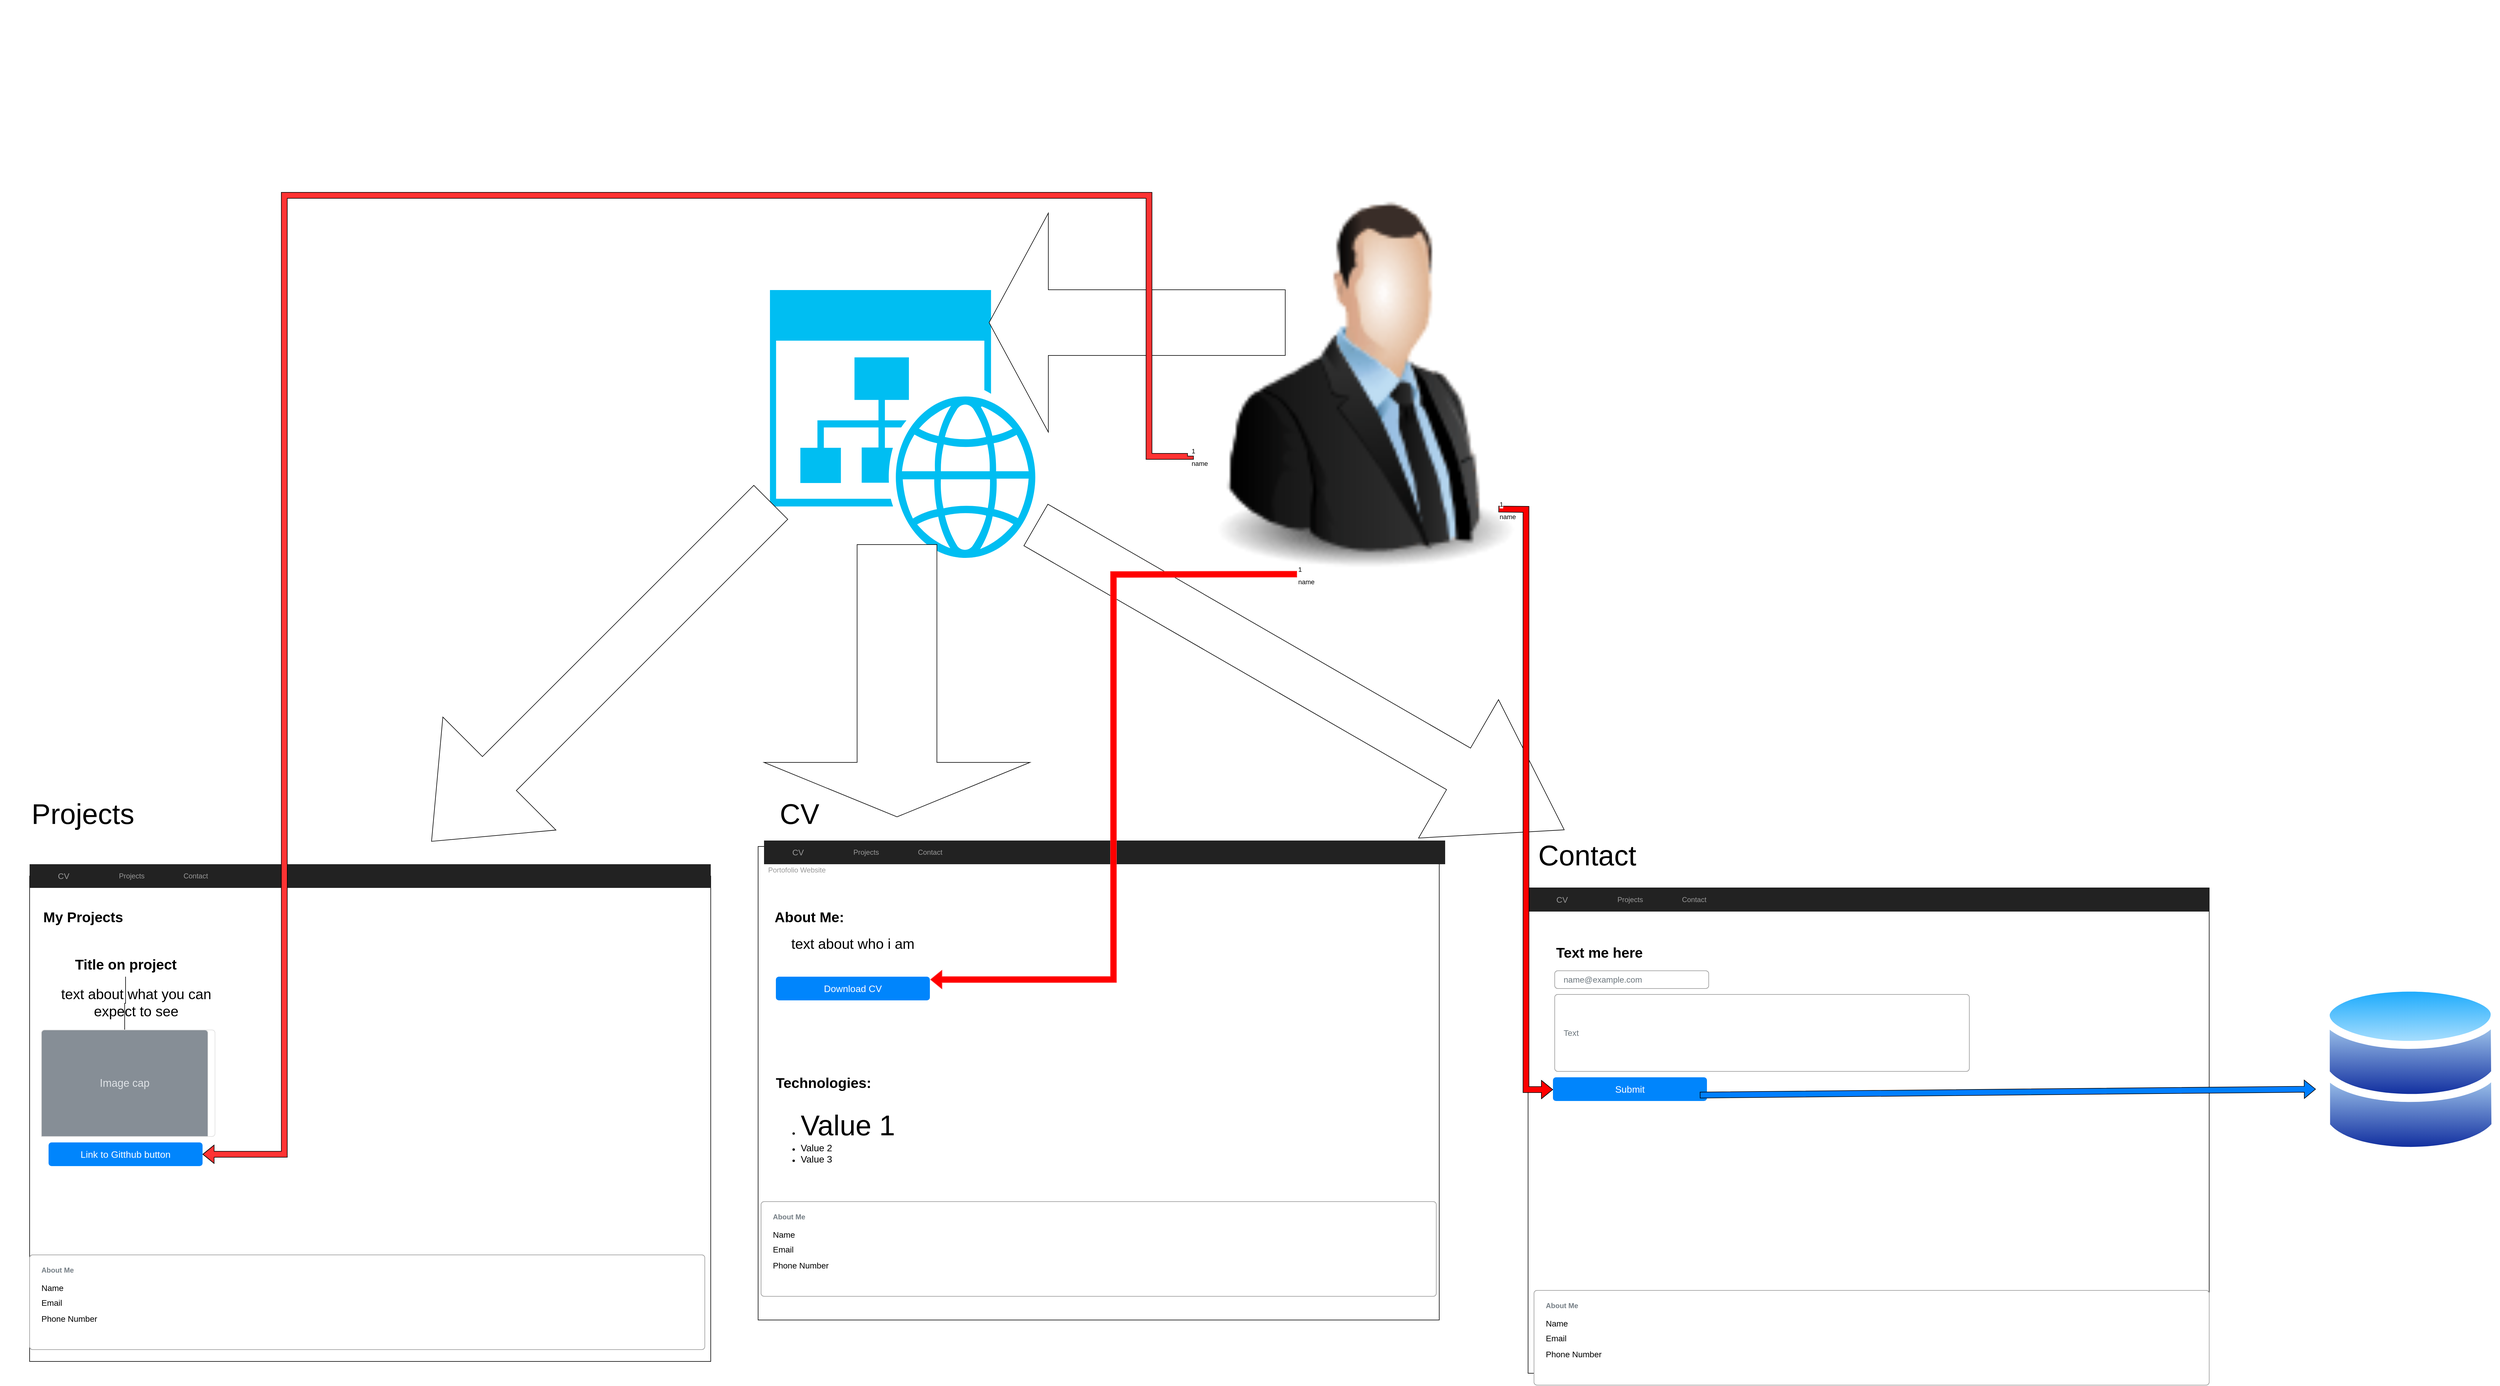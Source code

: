 <mxfile version="21.3.8" type="device">
  <diagram name="Page-1" id="c9db0220-8083-56f3-ca83-edcdcd058819">
    <mxGraphModel dx="3768" dy="2294.5" grid="1" gridSize="10" guides="1" tooltips="1" connect="1" arrows="1" fold="1" page="1" pageScale="1.5" pageWidth="826" pageHeight="1169" background="none" math="0" shadow="0">
      <root>
        <mxCell id="0" style=";html=1;" />
        <mxCell id="1" style=";html=1;" parent="0" />
        <mxCell id="NfVaeuEVOnXurqEGzzM7-4" value="" style="rounded=0;whiteSpace=wrap;html=1;" parent="1" vertex="1">
          <mxGeometry x="30" y="100" width="1150" height="800" as="geometry" />
        </mxCell>
        <mxCell id="3d76a8aef4d5c911-1" value="" style="html=1;shadow=0;dashed=0;shape=mxgraph.bootstrap.rect;fillColor=#222222;strokeColor=none;whiteSpace=wrap;rounded=0;fontSize=12;fontColor=#000000;align=center;" parent="1" vertex="1">
          <mxGeometry x="40" y="90" width="1150" height="40" as="geometry" />
        </mxCell>
        <mxCell id="3d76a8aef4d5c911-2" value="CV" style="html=1;shadow=0;dashed=0;fillColor=none;strokeColor=none;shape=mxgraph.bootstrap.rect;fontColor=#999999;fontSize=14;whiteSpace=wrap;" parent="3d76a8aef4d5c911-1" vertex="1">
          <mxGeometry width="115" height="40" as="geometry" />
        </mxCell>
        <mxCell id="3d76a8aef4d5c911-7" value="Projects" style="html=1;shadow=0;dashed=0;fillColor=none;strokeColor=none;shape=mxgraph.bootstrap.rect;fontColor=#999999;whiteSpace=wrap;" parent="3d76a8aef4d5c911-1" vertex="1">
          <mxGeometry x="115" width="115" height="40" as="geometry" />
        </mxCell>
        <mxCell id="3d76a8aef4d5c911-10" value="Contact" style="html=1;shadow=0;dashed=0;fillColor=none;strokeColor=none;shape=mxgraph.bootstrap.rect;fontColor=#999999;whiteSpace=wrap;" parent="3d76a8aef4d5c911-1" vertex="1">
          <mxGeometry x="229.995" width="100.625" height="40" as="geometry" />
        </mxCell>
        <mxCell id="3d76a8aef4d5c911-17" value="Portofolio Website" style="html=1;shadow=0;dashed=0;shape=mxgraph.bootstrap.rect;strokeColor=none;fillColor=none;fontColor=#999999;align=left;spacingLeft=5;whiteSpace=wrap;rounded=0;" parent="1" vertex="1">
          <mxGeometry x="40" y="130" width="200" height="20" as="geometry" />
        </mxCell>
        <mxCell id="NfVaeuEVOnXurqEGzzM7-2" value="About Me:" style="text;strokeColor=none;fillColor=none;html=1;fontSize=24;fontStyle=1;verticalAlign=middle;align=center;" parent="1" vertex="1">
          <mxGeometry x="60" y="200" width="112" height="40" as="geometry" />
        </mxCell>
        <mxCell id="NfVaeuEVOnXurqEGzzM7-3" value="Technologies:" style="text;strokeColor=none;fillColor=none;html=1;fontSize=24;fontStyle=1;verticalAlign=middle;align=center;" parent="1" vertex="1">
          <mxGeometry x="84" y="480" width="112" height="40" as="geometry" />
        </mxCell>
        <mxCell id="NfVaeuEVOnXurqEGzzM7-13" value="" style="html=1;shadow=0;dashed=0;shape=mxgraph.bootstrap.rrect;rSize=5;fillColor=#ffffff;strokeColor=#999999;" parent="1" vertex="1">
          <mxGeometry x="35" y="700" width="1140" height="160" as="geometry" />
        </mxCell>
        <mxCell id="NfVaeuEVOnXurqEGzzM7-14" value="About Me" style="fillColor=none;strokeColor=none;align=left;spacing=20;fontSize=12;fontColor=#757E85;fontStyle=1;" parent="NfVaeuEVOnXurqEGzzM7-13" vertex="1">
          <mxGeometry width="140" height="30" relative="1" as="geometry">
            <mxPoint y="10" as="offset" />
          </mxGeometry>
        </mxCell>
        <mxCell id="NfVaeuEVOnXurqEGzzM7-15" value="Name" style="fillColor=none;strokeColor=none;align=left;spacing=20;fontSize=14;" parent="NfVaeuEVOnXurqEGzzM7-13" vertex="1">
          <mxGeometry width="140" height="30" relative="1" as="geometry">
            <mxPoint y="40" as="offset" />
          </mxGeometry>
        </mxCell>
        <mxCell id="NfVaeuEVOnXurqEGzzM7-16" value="Phone Number" style="fillColor=none;strokeColor=none;align=left;spacing=20;fontSize=14;" parent="NfVaeuEVOnXurqEGzzM7-13" vertex="1">
          <mxGeometry width="170" height="30" relative="1" as="geometry">
            <mxPoint y="92" as="offset" />
          </mxGeometry>
        </mxCell>
        <mxCell id="NfVaeuEVOnXurqEGzzM7-17" value="Email" style="fillColor=none;strokeColor=none;align=left;spacing=20;fontSize=14;" parent="NfVaeuEVOnXurqEGzzM7-13" vertex="1">
          <mxGeometry width="140" height="30" relative="1" as="geometry">
            <mxPoint y="65" as="offset" />
          </mxGeometry>
        </mxCell>
        <mxCell id="NfVaeuEVOnXurqEGzzM7-18" value="&lt;font style=&quot;font-size: 48px;&quot;&gt;CV&lt;/font&gt;" style="text;html=1;strokeColor=none;fillColor=none;align=center;verticalAlign=middle;whiteSpace=wrap;rounded=0;" parent="1" vertex="1">
          <mxGeometry x="-40" y="30" width="280" height="30" as="geometry" />
        </mxCell>
        <mxCell id="NfVaeuEVOnXurqEGzzM7-19" value="" style="rounded=0;whiteSpace=wrap;html=1;" parent="1" vertex="1">
          <mxGeometry x="-1200" y="150" width="1150" height="820" as="geometry" />
        </mxCell>
        <mxCell id="NfVaeuEVOnXurqEGzzM7-20" value="" style="html=1;shadow=0;dashed=0;shape=mxgraph.bootstrap.rrect;rSize=5;fillColor=#ffffff;strokeColor=#999999;" parent="1" vertex="1">
          <mxGeometry x="-1200" y="790" width="1140" height="160" as="geometry" />
        </mxCell>
        <mxCell id="NfVaeuEVOnXurqEGzzM7-21" value="About Me" style="fillColor=none;strokeColor=none;align=left;spacing=20;fontSize=12;fontColor=#757E85;fontStyle=1;" parent="NfVaeuEVOnXurqEGzzM7-20" vertex="1">
          <mxGeometry width="140" height="30" relative="1" as="geometry">
            <mxPoint y="10" as="offset" />
          </mxGeometry>
        </mxCell>
        <mxCell id="NfVaeuEVOnXurqEGzzM7-22" value="Name" style="fillColor=none;strokeColor=none;align=left;spacing=20;fontSize=14;" parent="NfVaeuEVOnXurqEGzzM7-20" vertex="1">
          <mxGeometry width="140" height="30" relative="1" as="geometry">
            <mxPoint y="40" as="offset" />
          </mxGeometry>
        </mxCell>
        <mxCell id="NfVaeuEVOnXurqEGzzM7-23" value="Phone Number" style="fillColor=none;strokeColor=none;align=left;spacing=20;fontSize=14;" parent="NfVaeuEVOnXurqEGzzM7-20" vertex="1">
          <mxGeometry width="170" height="30" relative="1" as="geometry">
            <mxPoint y="92" as="offset" />
          </mxGeometry>
        </mxCell>
        <mxCell id="NfVaeuEVOnXurqEGzzM7-24" value="Email" style="fillColor=none;strokeColor=none;align=left;spacing=20;fontSize=14;" parent="NfVaeuEVOnXurqEGzzM7-20" vertex="1">
          <mxGeometry width="140" height="30" relative="1" as="geometry">
            <mxPoint y="65" as="offset" />
          </mxGeometry>
        </mxCell>
        <mxCell id="NfVaeuEVOnXurqEGzzM7-25" value="" style="html=1;shadow=0;dashed=0;shape=mxgraph.bootstrap.rect;fillColor=#222222;strokeColor=none;whiteSpace=wrap;rounded=0;fontSize=12;fontColor=#000000;align=center;" parent="1" vertex="1">
          <mxGeometry x="-1200" y="130" width="1150" height="40" as="geometry" />
        </mxCell>
        <mxCell id="NfVaeuEVOnXurqEGzzM7-26" value="CV" style="html=1;shadow=0;dashed=0;fillColor=none;strokeColor=none;shape=mxgraph.bootstrap.rect;fontColor=#999999;fontSize=14;whiteSpace=wrap;" parent="NfVaeuEVOnXurqEGzzM7-25" vertex="1">
          <mxGeometry width="115" height="40" as="geometry" />
        </mxCell>
        <mxCell id="NfVaeuEVOnXurqEGzzM7-27" value="Projects" style="html=1;shadow=0;dashed=0;fillColor=none;strokeColor=none;shape=mxgraph.bootstrap.rect;fontColor=#999999;whiteSpace=wrap;" parent="NfVaeuEVOnXurqEGzzM7-25" vertex="1">
          <mxGeometry x="115" width="115" height="40" as="geometry" />
        </mxCell>
        <mxCell id="NfVaeuEVOnXurqEGzzM7-28" value="Contact" style="html=1;shadow=0;dashed=0;fillColor=none;strokeColor=none;shape=mxgraph.bootstrap.rect;fontColor=#999999;whiteSpace=wrap;" parent="NfVaeuEVOnXurqEGzzM7-25" vertex="1">
          <mxGeometry x="229.995" width="100.625" height="40" as="geometry" />
        </mxCell>
        <mxCell id="NfVaeuEVOnXurqEGzzM7-29" value="&lt;font style=&quot;font-size: 48px;&quot;&gt;Projects&lt;/font&gt;" style="text;html=1;strokeColor=none;fillColor=none;align=center;verticalAlign=middle;whiteSpace=wrap;rounded=0;" parent="1" vertex="1">
          <mxGeometry x="-1250" y="30" width="280" height="30" as="geometry" />
        </mxCell>
        <mxCell id="NfVaeuEVOnXurqEGzzM7-31" value="&lt;ul&gt;&lt;li&gt;&lt;font style=&quot;font-size: 48px;&quot;&gt;Value 1&lt;/font&gt;&lt;/li&gt;&lt;li&gt;&lt;font size=&quot;3&quot;&gt;Value 2&lt;/font&gt;&lt;/li&gt;&lt;li&gt;&lt;font size=&quot;3&quot;&gt;Value 3&lt;/font&gt;&lt;/li&gt;&lt;/ul&gt;" style="text;strokeColor=none;fillColor=none;html=1;whiteSpace=wrap;verticalAlign=middle;overflow=hidden;" parent="1" vertex="1">
          <mxGeometry x="60" y="490" width="270" height="200" as="geometry" />
        </mxCell>
        <mxCell id="NfVaeuEVOnXurqEGzzM7-32" value="My Projects" style="text;strokeColor=none;fillColor=none;html=1;fontSize=24;fontStyle=1;verticalAlign=middle;align=center;" parent="1" vertex="1">
          <mxGeometry x="-1160" y="200" width="100" height="40" as="geometry" />
        </mxCell>
        <mxCell id="NfVaeuEVOnXurqEGzzM7-40" value="" style="edgeStyle=orthogonalEdgeStyle;rounded=0;orthogonalLoop=1;jettySize=auto;html=1;" parent="1" source="NfVaeuEVOnXurqEGzzM7-34" target="NfVaeuEVOnXurqEGzzM7-36" edge="1">
          <mxGeometry relative="1" as="geometry" />
        </mxCell>
        <mxCell id="NfVaeuEVOnXurqEGzzM7-34" value="Title on project" style="text;strokeColor=none;fillColor=none;html=1;fontSize=24;fontStyle=1;verticalAlign=middle;align=center;" parent="1" vertex="1">
          <mxGeometry x="-1088" y="280" width="100" height="40" as="geometry" />
        </mxCell>
        <mxCell id="NfVaeuEVOnXurqEGzzM7-35" value="" style="html=1;shadow=0;dashed=0;shape=mxgraph.bootstrap.rrect;rSize=5;strokeColor=#DFDFDF;html=1;whiteSpace=wrap;fillColor=#ffffff;fontColor=#000000;verticalAlign=bottom;align=left;spacing=20;fontSize=14;" parent="1" vertex="1">
          <mxGeometry x="-1168" y="410" width="281" height="180" as="geometry" />
        </mxCell>
        <mxCell id="NfVaeuEVOnXurqEGzzM7-36" value="Image cap" style="html=1;shadow=0;dashed=0;shape=mxgraph.bootstrap.topButton;rSize=5;perimeter=none;whiteSpace=wrap;fillColor=#868E96;strokeColor=#DFDFDF;fontColor=#DEE2E6;resizeWidth=1;fontSize=18;" parent="NfVaeuEVOnXurqEGzzM7-35" vertex="1">
          <mxGeometry width="281" height="180" relative="1" as="geometry">
            <mxPoint x="-12" as="offset" />
          </mxGeometry>
        </mxCell>
        <mxCell id="NfVaeuEVOnXurqEGzzM7-41" value="Link to Gitthub button" style="html=1;shadow=0;dashed=0;shape=mxgraph.bootstrap.rrect;rSize=5;strokeColor=none;strokeWidth=1;fillColor=#0085FC;fontColor=#FFFFFF;whiteSpace=wrap;align=center;verticalAlign=middle;spacingLeft=0;fontStyle=0;fontSize=16;spacing=5;" parent="1" vertex="1">
          <mxGeometry x="-1168" y="600" width="260" height="40" as="geometry" />
        </mxCell>
        <mxCell id="NfVaeuEVOnXurqEGzzM7-42" value="" style="rounded=0;whiteSpace=wrap;html=1;" parent="1" vertex="1">
          <mxGeometry x="1330" y="170" width="1150" height="820" as="geometry" />
        </mxCell>
        <mxCell id="NfVaeuEVOnXurqEGzzM7-43" value="" style="html=1;shadow=0;dashed=0;shape=mxgraph.bootstrap.rrect;rSize=5;fillColor=#ffffff;strokeColor=#999999;" parent="1" vertex="1">
          <mxGeometry x="1340" y="850" width="1140" height="160" as="geometry" />
        </mxCell>
        <mxCell id="NfVaeuEVOnXurqEGzzM7-44" value="About Me" style="fillColor=none;strokeColor=none;align=left;spacing=20;fontSize=12;fontColor=#757E85;fontStyle=1;" parent="NfVaeuEVOnXurqEGzzM7-43" vertex="1">
          <mxGeometry width="140" height="30" relative="1" as="geometry">
            <mxPoint y="10" as="offset" />
          </mxGeometry>
        </mxCell>
        <mxCell id="NfVaeuEVOnXurqEGzzM7-45" value="Name" style="fillColor=none;strokeColor=none;align=left;spacing=20;fontSize=14;" parent="NfVaeuEVOnXurqEGzzM7-43" vertex="1">
          <mxGeometry width="140" height="30" relative="1" as="geometry">
            <mxPoint y="40" as="offset" />
          </mxGeometry>
        </mxCell>
        <mxCell id="NfVaeuEVOnXurqEGzzM7-46" value="Phone Number" style="fillColor=none;strokeColor=none;align=left;spacing=20;fontSize=14;" parent="NfVaeuEVOnXurqEGzzM7-43" vertex="1">
          <mxGeometry width="170" height="30" relative="1" as="geometry">
            <mxPoint y="92" as="offset" />
          </mxGeometry>
        </mxCell>
        <mxCell id="NfVaeuEVOnXurqEGzzM7-47" value="Email" style="fillColor=none;strokeColor=none;align=left;spacing=20;fontSize=14;" parent="NfVaeuEVOnXurqEGzzM7-43" vertex="1">
          <mxGeometry width="140" height="30" relative="1" as="geometry">
            <mxPoint y="65" as="offset" />
          </mxGeometry>
        </mxCell>
        <mxCell id="NfVaeuEVOnXurqEGzzM7-48" value="" style="html=1;shadow=0;dashed=0;shape=mxgraph.bootstrap.rect;fillColor=#222222;strokeColor=none;whiteSpace=wrap;rounded=0;fontSize=12;fontColor=#000000;align=center;" parent="1" vertex="1">
          <mxGeometry x="1330" y="170" width="1150" height="40" as="geometry" />
        </mxCell>
        <mxCell id="NfVaeuEVOnXurqEGzzM7-49" value="CV" style="html=1;shadow=0;dashed=0;fillColor=none;strokeColor=none;shape=mxgraph.bootstrap.rect;fontColor=#999999;fontSize=14;whiteSpace=wrap;" parent="NfVaeuEVOnXurqEGzzM7-48" vertex="1">
          <mxGeometry width="115" height="40" as="geometry" />
        </mxCell>
        <mxCell id="NfVaeuEVOnXurqEGzzM7-50" value="Projects" style="html=1;shadow=0;dashed=0;fillColor=none;strokeColor=none;shape=mxgraph.bootstrap.rect;fontColor=#999999;whiteSpace=wrap;" parent="NfVaeuEVOnXurqEGzzM7-48" vertex="1">
          <mxGeometry x="115" width="115" height="40" as="geometry" />
        </mxCell>
        <mxCell id="NfVaeuEVOnXurqEGzzM7-51" value="Contact" style="html=1;shadow=0;dashed=0;fillColor=none;strokeColor=none;shape=mxgraph.bootstrap.rect;fontColor=#999999;whiteSpace=wrap;" parent="NfVaeuEVOnXurqEGzzM7-48" vertex="1">
          <mxGeometry x="229.995" width="100.625" height="40" as="geometry" />
        </mxCell>
        <mxCell id="NfVaeuEVOnXurqEGzzM7-52" value="&lt;font style=&quot;font-size: 48px;&quot;&gt;Contact&lt;/font&gt;" style="text;html=1;strokeColor=none;fillColor=none;align=center;verticalAlign=middle;whiteSpace=wrap;rounded=0;" parent="1" vertex="1">
          <mxGeometry x="1290" y="100" width="280" height="30" as="geometry" />
        </mxCell>
        <mxCell id="NfVaeuEVOnXurqEGzzM7-53" value="Text me here" style="text;strokeColor=none;fillColor=none;html=1;fontSize=24;fontStyle=1;verticalAlign=middle;align=center;" parent="1" vertex="1">
          <mxGeometry x="1400" y="260" width="100" height="40" as="geometry" />
        </mxCell>
        <mxCell id="NfVaeuEVOnXurqEGzzM7-58" value="Submit" style="html=1;shadow=0;dashed=0;shape=mxgraph.bootstrap.rrect;rSize=5;strokeColor=none;strokeWidth=1;fillColor=#0085FC;fontColor=#FFFFFF;whiteSpace=wrap;align=center;verticalAlign=middle;spacingLeft=0;fontStyle=0;fontSize=16;spacing=5;" parent="1" vertex="1">
          <mxGeometry x="1372" y="490" width="260" height="40" as="geometry" />
        </mxCell>
        <mxCell id="NfVaeuEVOnXurqEGzzM7-83" value="name@example.com" style="html=1;shadow=0;dashed=0;shape=mxgraph.bootstrap.rrect;rSize=5;fillColor=none;strokeColor=#999999;align=left;spacing=15;fontSize=14;fontColor=#6C767D;" parent="1" vertex="1">
          <mxGeometry width="260" height="30" relative="1" as="geometry">
            <mxPoint x="1375" y="310" as="offset" />
          </mxGeometry>
        </mxCell>
        <mxCell id="NfVaeuEVOnXurqEGzzM7-97" value="Text" style="html=1;shadow=0;dashed=0;shape=mxgraph.bootstrap.rrect;rSize=5;fillColor=none;strokeColor=#999999;align=left;spacing=15;fontSize=14;fontColor=#6C767D;" parent="1" vertex="1">
          <mxGeometry width="700" height="130" relative="1" as="geometry">
            <mxPoint x="1375" y="350" as="offset" />
          </mxGeometry>
        </mxCell>
        <mxCell id="yfKjS9HyXfA896rirJDT-1" value="&lt;font style=&quot;font-size: 24px;&quot;&gt;text about what you can expect to see&lt;/font&gt;" style="text;html=1;strokeColor=none;fillColor=none;align=center;verticalAlign=middle;whiteSpace=wrap;rounded=0;" parent="1" vertex="1">
          <mxGeometry x="-1160" y="329.4" width="280" height="70" as="geometry" />
        </mxCell>
        <mxCell id="yfKjS9HyXfA896rirJDT-2" value="&lt;font style=&quot;font-size: 24px;&quot;&gt;text about who i am&lt;/font&gt;" style="text;html=1;strokeColor=none;fillColor=none;align=center;verticalAlign=middle;whiteSpace=wrap;rounded=0;" parent="1" vertex="1">
          <mxGeometry x="50" y="230" width="280" height="70" as="geometry" />
        </mxCell>
        <mxCell id="yfKjS9HyXfA896rirJDT-3" value="Download CV" style="html=1;shadow=0;dashed=0;shape=mxgraph.bootstrap.rrect;rSize=5;strokeColor=none;strokeWidth=1;fillColor=#0085FC;fontColor=#FFFFFF;whiteSpace=wrap;align=center;verticalAlign=middle;spacingLeft=0;fontStyle=0;fontSize=16;spacing=5;" parent="1" vertex="1">
          <mxGeometry x="60" y="320" width="260" height="40" as="geometry" />
        </mxCell>
        <mxCell id="yfKjS9HyXfA896rirJDT-4" value="" style="endArrow=classic;html=1;rounded=0;shape=flexArrow;fillColor=#007FFF;" parent="1" edge="1">
          <mxGeometry width="50" height="50" relative="1" as="geometry">
            <mxPoint x="1620" y="520" as="sourcePoint" />
            <mxPoint x="2660" y="510" as="targetPoint" />
          </mxGeometry>
        </mxCell>
        <mxCell id="yfKjS9HyXfA896rirJDT-5" value="" style="image;aspect=fixed;perimeter=ellipsePerimeter;html=1;align=center;shadow=0;dashed=0;spacingTop=3;image=img/lib/active_directory/databases.svg;" parent="1" vertex="1">
          <mxGeometry x="2670" y="329.4" width="300" height="294" as="geometry" />
        </mxCell>
        <mxCell id="yfKjS9HyXfA896rirJDT-6" value="" style="image;html=1;image=img/lib/clip_art/people/Suit_Man_128x128.png" parent="1" vertex="1">
          <mxGeometry x="732" y="-1330" width="640" height="1293.5" as="geometry" />
        </mxCell>
        <mxCell id="yfKjS9HyXfA896rirJDT-7" value="" style="verticalLabelPosition=bottom;html=1;verticalAlign=top;align=center;strokeColor=none;fillColor=#00BEF2;shape=mxgraph.azure.website_generic;pointerEvents=1;" parent="1" vertex="1">
          <mxGeometry x="50" y="-840" width="455" height="452.5" as="geometry" />
        </mxCell>
        <mxCell id="yfKjS9HyXfA896rirJDT-10" value="" style="shape=singleArrow;direction=west;whiteSpace=wrap;html=1;" parent="1" vertex="1">
          <mxGeometry x="420" y="-970" width="500" height="370" as="geometry" />
        </mxCell>
        <mxCell id="yfKjS9HyXfA896rirJDT-14" value="" style="shape=singleArrow;direction=south;whiteSpace=wrap;html=1;rotation=45;" parent="1" vertex="1">
          <mxGeometry x="-370" y="-600" width="270" height="810" as="geometry" />
        </mxCell>
        <mxCell id="yfKjS9HyXfA896rirJDT-15" value="" style="shape=singleArrow;direction=south;whiteSpace=wrap;html=1;" parent="1" vertex="1">
          <mxGeometry x="40" y="-410" width="449" height="460" as="geometry" />
        </mxCell>
        <mxCell id="yfKjS9HyXfA896rirJDT-16" value="" style="shape=singleArrow;direction=south;whiteSpace=wrap;html=1;rotation=-60;" parent="1" vertex="1">
          <mxGeometry x="810" y="-700.6" width="270" height="1030" as="geometry" />
        </mxCell>
        <mxCell id="yfKjS9HyXfA896rirJDT-18" value="name" style="endArrow=block;endFill=1;html=1;edgeStyle=orthogonalEdgeStyle;align=left;verticalAlign=top;rounded=0;entryX=0;entryY=0.518;entryDx=0;entryDy=0;entryPerimeter=0;shape=flexArrow;fillColor=#FF0000;" parent="1" target="NfVaeuEVOnXurqEGzzM7-58" edge="1">
          <mxGeometry x="-1" relative="1" as="geometry">
            <mxPoint x="1280" y="-470" as="sourcePoint" />
            <mxPoint x="1440" y="-470" as="targetPoint" />
          </mxGeometry>
        </mxCell>
        <mxCell id="yfKjS9HyXfA896rirJDT-19" value="1" style="edgeLabel;resizable=0;html=1;align=left;verticalAlign=bottom;" parent="yfKjS9HyXfA896rirJDT-18" connectable="0" vertex="1">
          <mxGeometry x="-1" relative="1" as="geometry" />
        </mxCell>
        <mxCell id="yfKjS9HyXfA896rirJDT-20" value="name" style="endArrow=block;endFill=1;html=1;edgeStyle=orthogonalEdgeStyle;align=left;verticalAlign=top;rounded=0;entryX=1.003;entryY=0.121;entryDx=0;entryDy=0;entryPerimeter=0;fillColor=#FF0000;strokeColor=#FF3333;shape=flexArrow;" parent="1" target="yfKjS9HyXfA896rirJDT-3" edge="1">
          <mxGeometry x="-1" relative="1" as="geometry">
            <mxPoint x="940" y="-360" as="sourcePoint" />
            <mxPoint x="1100" y="-360" as="targetPoint" />
          </mxGeometry>
        </mxCell>
        <mxCell id="yfKjS9HyXfA896rirJDT-21" value="1" style="edgeLabel;resizable=0;html=1;align=left;verticalAlign=bottom;" parent="yfKjS9HyXfA896rirJDT-20" connectable="0" vertex="1">
          <mxGeometry x="-1" relative="1" as="geometry" />
        </mxCell>
        <mxCell id="yfKjS9HyXfA896rirJDT-24" value="name" style="endArrow=block;endFill=1;html=1;edgeStyle=orthogonalEdgeStyle;align=left;verticalAlign=top;rounded=0;shape=flexArrow;fillColor=#FF3333;" parent="1" target="NfVaeuEVOnXurqEGzzM7-41" edge="1">
          <mxGeometry x="-1" relative="1" as="geometry">
            <mxPoint x="760" y="-560" as="sourcePoint" />
            <mxPoint x="-770" y="50" as="targetPoint" />
            <Array as="points">
              <mxPoint x="690" y="-559" />
              <mxPoint x="690" y="-1000" />
              <mxPoint x="-770" y="-1000" />
              <mxPoint x="-770" y="620" />
            </Array>
          </mxGeometry>
        </mxCell>
        <mxCell id="yfKjS9HyXfA896rirJDT-25" value="1" style="edgeLabel;resizable=0;html=1;align=left;verticalAlign=bottom;" parent="yfKjS9HyXfA896rirJDT-24" connectable="0" vertex="1">
          <mxGeometry x="-1" relative="1" as="geometry" />
        </mxCell>
      </root>
    </mxGraphModel>
  </diagram>
</mxfile>
